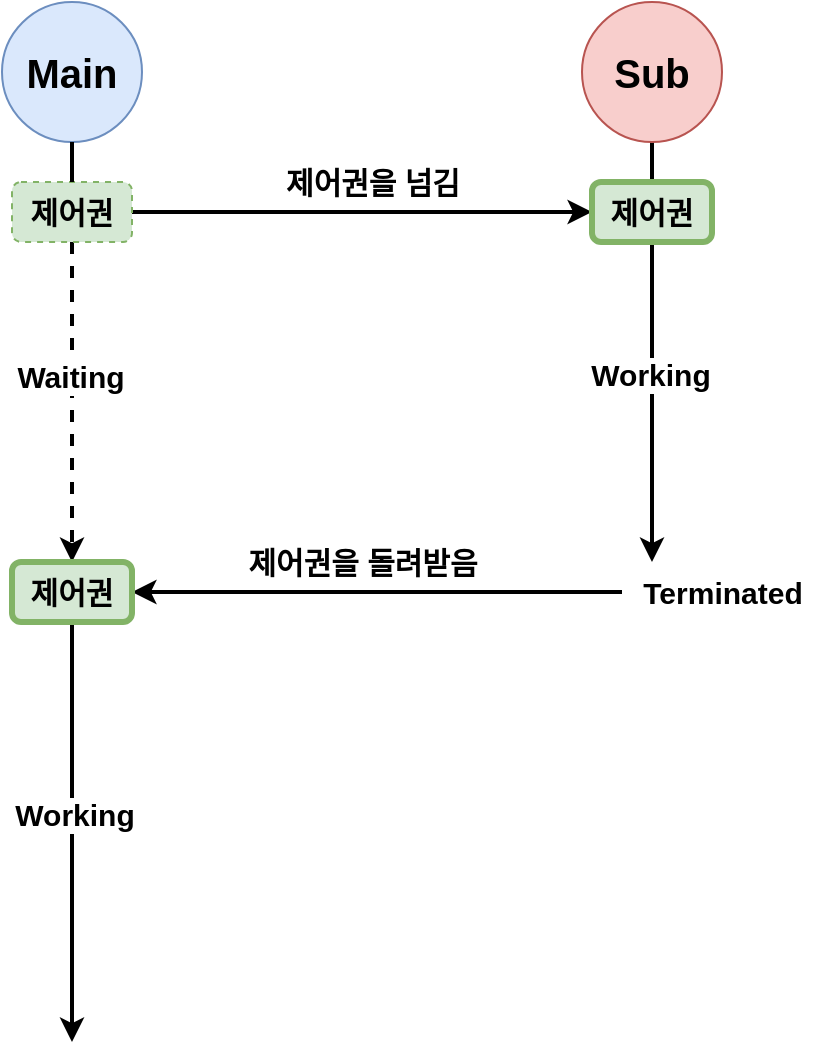 <mxfile version="15.2.7" type="github">
  <diagram id="qFV3jNqiSBe_29CYPtVP" name="Page-1">
    <mxGraphModel dx="1422" dy="762" grid="1" gridSize="10" guides="1" tooltips="1" connect="1" arrows="1" fold="1" page="1" pageScale="1" pageWidth="827" pageHeight="1169" math="0" shadow="0">
      <root>
        <mxCell id="0" />
        <mxCell id="1" parent="0" />
        <mxCell id="uuzsLNwZXtXoxCtTIN2L-3" style="edgeStyle=orthogonalEdgeStyle;rounded=0;orthogonalLoop=1;jettySize=auto;html=1;strokeWidth=2;startArrow=none;entryX=0;entryY=0.5;entryDx=0;entryDy=0;" parent="1" source="1TxMZOOEquq5v0mNQYeC-1" target="1TxMZOOEquq5v0mNQYeC-6" edge="1">
          <mxGeometry relative="1" as="geometry">
            <mxPoint x="465" y="230" as="targetPoint" />
            <Array as="points" />
          </mxGeometry>
        </mxCell>
        <mxCell id="uuzsLNwZXtXoxCtTIN2L-16" style="edgeStyle=orthogonalEdgeStyle;rounded=0;orthogonalLoop=1;jettySize=auto;html=1;strokeColor=default;strokeWidth=2;startArrow=none;entryX=0.5;entryY=0;entryDx=0;entryDy=0;dashed=1;" parent="1" source="1TxMZOOEquq5v0mNQYeC-1" edge="1" target="1TxMZOOEquq5v0mNQYeC-11">
          <mxGeometry relative="1" as="geometry">
            <mxPoint x="175" y="400" as="targetPoint" />
          </mxGeometry>
        </mxCell>
        <mxCell id="1TxMZOOEquq5v0mNQYeC-22" value="&lt;b&gt;&lt;font style=&quot;font-size: 15px&quot;&gt;Waiting&lt;/font&gt;&lt;/b&gt;" style="edgeLabel;html=1;align=center;verticalAlign=middle;resizable=0;points=[];" vertex="1" connectable="0" parent="uuzsLNwZXtXoxCtTIN2L-16">
          <mxGeometry x="-0.163" y="-1" relative="1" as="geometry">
            <mxPoint as="offset" />
          </mxGeometry>
        </mxCell>
        <mxCell id="uuzsLNwZXtXoxCtTIN2L-1" value="&lt;span style=&quot;font-size: 20px&quot;&gt;&lt;b&gt;Main&lt;/b&gt;&lt;/span&gt;" style="ellipse;whiteSpace=wrap;html=1;aspect=fixed;fillColor=#dae8fc;strokeColor=#6c8ebf;" parent="1" vertex="1">
          <mxGeometry x="140" y="120" width="70" height="70" as="geometry" />
        </mxCell>
        <mxCell id="uuzsLNwZXtXoxCtTIN2L-15" style="edgeStyle=orthogonalEdgeStyle;rounded=0;orthogonalLoop=1;jettySize=auto;html=1;strokeColor=default;strokeWidth=2;entryX=0.5;entryY=0;entryDx=0;entryDy=0;" parent="1" source="uuzsLNwZXtXoxCtTIN2L-2" edge="1" target="1TxMZOOEquq5v0mNQYeC-10">
          <mxGeometry relative="1" as="geometry">
            <mxPoint x="465" y="400" as="targetPoint" />
          </mxGeometry>
        </mxCell>
        <mxCell id="1TxMZOOEquq5v0mNQYeC-9" value="&lt;b&gt;&lt;font style=&quot;font-size: 15px&quot;&gt;Working&lt;/font&gt;&lt;/b&gt;" style="edgeLabel;html=1;align=center;verticalAlign=middle;resizable=0;points=[];" vertex="1" connectable="0" parent="uuzsLNwZXtXoxCtTIN2L-15">
          <mxGeometry x="0.105" y="-1" relative="1" as="geometry">
            <mxPoint as="offset" />
          </mxGeometry>
        </mxCell>
        <mxCell id="1TxMZOOEquq5v0mNQYeC-12" style="edgeStyle=orthogonalEdgeStyle;rounded=0;orthogonalLoop=1;jettySize=auto;html=1;strokeColor=default;strokeWidth=2;endArrow=none;endFill=0;" edge="1" parent="1" source="uuzsLNwZXtXoxCtTIN2L-2" target="1TxMZOOEquq5v0mNQYeC-6">
          <mxGeometry relative="1" as="geometry" />
        </mxCell>
        <mxCell id="uuzsLNwZXtXoxCtTIN2L-2" value="&lt;b&gt;&lt;font style=&quot;font-size: 20px&quot;&gt;Sub&lt;/font&gt;&lt;/b&gt;" style="ellipse;whiteSpace=wrap;html=1;aspect=fixed;fillColor=#f8cecc;strokeColor=#b85450;" parent="1" vertex="1">
          <mxGeometry x="430" y="120" width="70" height="70" as="geometry" />
        </mxCell>
        <mxCell id="1TxMZOOEquq5v0mNQYeC-5" value="&lt;b&gt;&lt;font style=&quot;font-size: 15px&quot;&gt;제어권을 넘김&lt;/font&gt;&lt;/b&gt;" style="text;html=1;align=center;verticalAlign=middle;resizable=0;points=[];autosize=1;strokeColor=none;fillColor=none;" vertex="1" parent="1">
          <mxGeometry x="270" y="200" width="110" height="20" as="geometry" />
        </mxCell>
        <mxCell id="1TxMZOOEquq5v0mNQYeC-6" value="&lt;b&gt;&lt;font style=&quot;font-size: 15px&quot;&gt;제어권&lt;/font&gt;&lt;/b&gt;" style="rounded=1;whiteSpace=wrap;html=1;fillColor=#d5e8d4;strokeColor=#82b366;strokeWidth=3;" vertex="1" parent="1">
          <mxGeometry x="435" y="210" width="60" height="30" as="geometry" />
        </mxCell>
        <mxCell id="1TxMZOOEquq5v0mNQYeC-1" value="&lt;b&gt;&lt;font style=&quot;font-size: 15px&quot;&gt;제어권&lt;/font&gt;&lt;/b&gt;" style="rounded=1;whiteSpace=wrap;html=1;fillColor=#d5e8d4;strokeColor=#82b366;dashed=1;" vertex="1" parent="1">
          <mxGeometry x="145" y="210" width="60" height="30" as="geometry" />
        </mxCell>
        <mxCell id="1TxMZOOEquq5v0mNQYeC-8" value="" style="edgeStyle=orthogonalEdgeStyle;rounded=0;orthogonalLoop=1;jettySize=auto;html=1;strokeColor=default;strokeWidth=2;endArrow=none;" edge="1" parent="1" source="uuzsLNwZXtXoxCtTIN2L-1" target="1TxMZOOEquq5v0mNQYeC-1">
          <mxGeometry relative="1" as="geometry">
            <mxPoint x="175" y="640" as="targetPoint" />
            <mxPoint x="175" y="190" as="sourcePoint" />
          </mxGeometry>
        </mxCell>
        <mxCell id="1TxMZOOEquq5v0mNQYeC-13" style="edgeStyle=orthogonalEdgeStyle;rounded=0;orthogonalLoop=1;jettySize=auto;html=1;endArrow=classic;endFill=1;strokeColor=default;strokeWidth=2;entryX=1;entryY=0.5;entryDx=0;entryDy=0;" edge="1" parent="1" source="1TxMZOOEquq5v0mNQYeC-10" target="1TxMZOOEquq5v0mNQYeC-17">
          <mxGeometry relative="1" as="geometry">
            <mxPoint x="200" y="415" as="targetPoint" />
          </mxGeometry>
        </mxCell>
        <mxCell id="1TxMZOOEquq5v0mNQYeC-10" value="" style="ellipse;whiteSpace=wrap;html=1;aspect=fixed;fillColor=none;strokeColor=none;" vertex="1" parent="1">
          <mxGeometry x="450" y="400" width="30" height="30" as="geometry" />
        </mxCell>
        <mxCell id="1TxMZOOEquq5v0mNQYeC-11" value="" style="ellipse;whiteSpace=wrap;html=1;aspect=fixed;fillColor=none;strokeColor=none;" vertex="1" parent="1">
          <mxGeometry x="160" y="400" width="30" height="30" as="geometry" />
        </mxCell>
        <mxCell id="1TxMZOOEquq5v0mNQYeC-14" value="&lt;b&gt;&lt;font style=&quot;font-size: 15px&quot;&gt;제어권을 돌려받음&lt;/font&gt;&lt;/b&gt;" style="text;html=1;align=center;verticalAlign=middle;resizable=0;points=[];autosize=1;strokeColor=none;fillColor=none;" vertex="1" parent="1">
          <mxGeometry x="250" y="390" width="140" height="20" as="geometry" />
        </mxCell>
        <mxCell id="1TxMZOOEquq5v0mNQYeC-15" value="&lt;b&gt;&lt;font style=&quot;font-size: 15px&quot;&gt;Terminated&lt;/font&gt;&lt;/b&gt;" style="text;html=1;align=center;verticalAlign=middle;resizable=0;points=[];autosize=1;strokeColor=none;fillColor=none;" vertex="1" parent="1">
          <mxGeometry x="450" y="405" width="100" height="20" as="geometry" />
        </mxCell>
        <mxCell id="1TxMZOOEquq5v0mNQYeC-20" style="edgeStyle=orthogonalEdgeStyle;rounded=0;orthogonalLoop=1;jettySize=auto;html=1;endArrow=classic;endFill=1;strokeColor=default;strokeWidth=2;" edge="1" parent="1" source="1TxMZOOEquq5v0mNQYeC-17">
          <mxGeometry relative="1" as="geometry">
            <mxPoint x="175" y="640" as="targetPoint" />
          </mxGeometry>
        </mxCell>
        <mxCell id="1TxMZOOEquq5v0mNQYeC-21" value="&lt;b&gt;&lt;font style=&quot;font-size: 15px&quot;&gt;Working&lt;/font&gt;&lt;/b&gt;" style="edgeLabel;html=1;align=center;verticalAlign=middle;resizable=0;points=[];" vertex="1" connectable="0" parent="1TxMZOOEquq5v0mNQYeC-20">
          <mxGeometry x="-0.095" y="1" relative="1" as="geometry">
            <mxPoint as="offset" />
          </mxGeometry>
        </mxCell>
        <mxCell id="1TxMZOOEquq5v0mNQYeC-17" value="&lt;b&gt;&lt;font style=&quot;font-size: 15px&quot;&gt;제어권&lt;/font&gt;&lt;/b&gt;" style="rounded=1;whiteSpace=wrap;html=1;fillColor=#d5e8d4;strokeColor=#82b366;strokeWidth=3;" vertex="1" parent="1">
          <mxGeometry x="145" y="400" width="60" height="30" as="geometry" />
        </mxCell>
      </root>
    </mxGraphModel>
  </diagram>
</mxfile>
